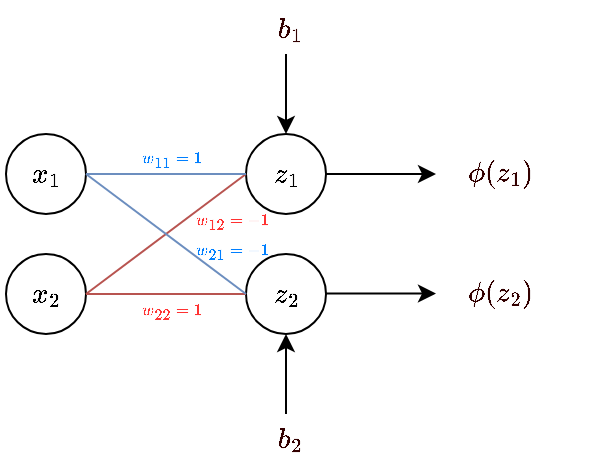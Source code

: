 <mxfile version="20.3.0" type="device"><diagram id="wkbF6VXjfGHAPDU0D_kI" name="Page-1"><mxGraphModel dx="390" dy="253" grid="1" gridSize="5" guides="1" tooltips="1" connect="1" arrows="1" fold="1" page="1" pageScale="1" pageWidth="827" pageHeight="1169" math="1" shadow="0"><root><mxCell id="0"/><mxCell id="1" parent="0"/><mxCell id="PCXg4EWl9_lfnk_bzgJr-1" value="$$x_1$$" style="ellipse;whiteSpace=wrap;html=1;aspect=fixed;" parent="1" vertex="1"><mxGeometry x="120" y="100" width="40" height="40" as="geometry"/></mxCell><mxCell id="PCXg4EWl9_lfnk_bzgJr-2" value="$$x_2$$" style="ellipse;whiteSpace=wrap;html=1;aspect=fixed;" parent="1" vertex="1"><mxGeometry x="120" y="160" width="40" height="40" as="geometry"/></mxCell><mxCell id="PCXg4EWl9_lfnk_bzgJr-3" value="$$z_1$$" style="ellipse;whiteSpace=wrap;html=1;aspect=fixed;" parent="1" vertex="1"><mxGeometry x="240" y="100" width="40" height="40" as="geometry"/></mxCell><mxCell id="PCXg4EWl9_lfnk_bzgJr-4" value="$$z_2$$" style="ellipse;whiteSpace=wrap;html=1;aspect=fixed;" parent="1" vertex="1"><mxGeometry x="240" y="160" width="40" height="40" as="geometry"/></mxCell><mxCell id="PCXg4EWl9_lfnk_bzgJr-5" value="" style="endArrow=none;html=1;rounded=0;fillColor=#f8cecc;strokeColor=#b85450;exitX=1;exitY=0.5;exitDx=0;exitDy=0;entryX=0;entryY=0.5;entryDx=0;entryDy=0;" parent="1" source="PCXg4EWl9_lfnk_bzgJr-2" target="PCXg4EWl9_lfnk_bzgJr-4" edge="1"><mxGeometry width="50" height="50" relative="1" as="geometry"><mxPoint x="240" y="225" as="sourcePoint"/><mxPoint x="290" y="175" as="targetPoint"/></mxGeometry></mxCell><mxCell id="PCXg4EWl9_lfnk_bzgJr-6" value="" style="endArrow=none;html=1;rounded=0;fillColor=#f8cecc;strokeColor=#b85450;entryX=0;entryY=0.5;entryDx=0;entryDy=0;" parent="1" target="PCXg4EWl9_lfnk_bzgJr-3" edge="1"><mxGeometry width="50" height="50" relative="1" as="geometry"><mxPoint x="160" y="180" as="sourcePoint"/><mxPoint x="245" y="185" as="targetPoint"/></mxGeometry></mxCell><mxCell id="PCXg4EWl9_lfnk_bzgJr-7" value="" style="endArrow=none;html=1;rounded=0;fillColor=#dae8fc;strokeColor=#6c8ebf;exitX=1;exitY=0.5;exitDx=0;exitDy=0;entryX=0;entryY=0.5;entryDx=0;entryDy=0;" parent="1" source="PCXg4EWl9_lfnk_bzgJr-1" target="PCXg4EWl9_lfnk_bzgJr-4" edge="1"><mxGeometry width="50" height="50" relative="1" as="geometry"><mxPoint x="240" y="225" as="sourcePoint"/><mxPoint x="290" y="175" as="targetPoint"/></mxGeometry></mxCell><mxCell id="PCXg4EWl9_lfnk_bzgJr-8" value="" style="endArrow=none;html=1;rounded=0;fillColor=#dae8fc;strokeColor=#6c8ebf;entryX=0;entryY=0.5;entryDx=0;entryDy=0;" parent="1" target="PCXg4EWl9_lfnk_bzgJr-3" edge="1"><mxGeometry width="50" height="50" relative="1" as="geometry"><mxPoint x="160" y="120" as="sourcePoint"/><mxPoint x="245" y="185" as="targetPoint"/></mxGeometry></mxCell><mxCell id="PCXg4EWl9_lfnk_bzgJr-9" value="" style="endArrow=classic;html=1;rounded=0;exitX=1;exitY=0.5;exitDx=0;exitDy=0;" parent="1" source="PCXg4EWl9_lfnk_bzgJr-3" edge="1"><mxGeometry width="50" height="50" relative="1" as="geometry"><mxPoint x="295" y="135" as="sourcePoint"/><mxPoint x="335" y="120" as="targetPoint"/></mxGeometry></mxCell><mxCell id="PCXg4EWl9_lfnk_bzgJr-10" value="" style="endArrow=classic;html=1;rounded=0;exitX=1;exitY=0.5;exitDx=0;exitDy=0;" parent="1" edge="1"><mxGeometry width="50" height="50" relative="1" as="geometry"><mxPoint x="280" y="179.76" as="sourcePoint"/><mxPoint x="335" y="179.76" as="targetPoint"/></mxGeometry></mxCell><mxCell id="PCXg4EWl9_lfnk_bzgJr-11" value="&lt;font style=&quot;font-size: 7px;&quot;&gt;$$w_{11} = 1$$&lt;/font&gt;" style="text;html=1;resizable=0;autosize=1;align=center;verticalAlign=middle;points=[];rounded=0;fontSize=7;fontColor=#007FFF;" parent="1" vertex="1"><mxGeometry x="167" y="99" width="70" height="25" as="geometry"/></mxCell><mxCell id="PCXg4EWl9_lfnk_bzgJr-12" value="&lt;font style=&quot;font-size: 7px;&quot;&gt;$$w_{21} = -1$$&lt;/font&gt;" style="text;html=1;resizable=0;autosize=1;align=center;verticalAlign=middle;points=[];rounded=0;fontSize=7;fontColor=#007FFF;" parent="1" vertex="1"><mxGeometry x="198" y="145" width="70" height="25" as="geometry"/></mxCell><mxCell id="PCXg4EWl9_lfnk_bzgJr-13" value="&lt;font style=&quot;font-size: 7px;&quot;&gt;$$w_{12} = -1$$&lt;/font&gt;" style="text;html=1;resizable=0;autosize=1;align=center;verticalAlign=middle;points=[];rounded=0;fontSize=7;fontColor=#FF3333;" parent="1" vertex="1"><mxGeometry x="198" y="130" width="70" height="25" as="geometry"/></mxCell><mxCell id="PCXg4EWl9_lfnk_bzgJr-16" value="&lt;font style=&quot;font-size: 7px;&quot;&gt;$$w_{22} = 1$$&lt;/font&gt;" style="text;html=1;resizable=0;autosize=1;align=center;verticalAlign=middle;points=[];rounded=0;fontSize=7;fontColor=#FF3333;" parent="1" vertex="1"><mxGeometry x="167" y="175" width="70" height="25" as="geometry"/></mxCell><mxCell id="PCXg4EWl9_lfnk_bzgJr-17" value="" style="endArrow=classic;html=1;rounded=0;fontSize=7;fontColor=#FF3333;entryX=0.5;entryY=1;entryDx=0;entryDy=0;" parent="1" target="PCXg4EWl9_lfnk_bzgJr-4" edge="1"><mxGeometry width="50" height="50" relative="1" as="geometry"><mxPoint x="260" y="240" as="sourcePoint"/><mxPoint x="259.76" y="205" as="targetPoint"/></mxGeometry></mxCell><mxCell id="PCXg4EWl9_lfnk_bzgJr-18" value="" style="endArrow=classic;html=1;rounded=0;fontSize=7;fontColor=#FF3333;entryX=0.5;entryY=0;entryDx=0;entryDy=0;" parent="1" target="PCXg4EWl9_lfnk_bzgJr-3" edge="1"><mxGeometry width="50" height="50" relative="1" as="geometry"><mxPoint x="260" y="60" as="sourcePoint"/><mxPoint x="279.52" y="40.0" as="targetPoint"/></mxGeometry></mxCell><mxCell id="PCXg4EWl9_lfnk_bzgJr-19" value="$$b_1$$" style="text;html=1;resizable=0;autosize=1;align=center;verticalAlign=middle;points=[];fillColor=none;strokeColor=none;rounded=0;fontSize=12;fontColor=#330000;" parent="1" vertex="1"><mxGeometry x="227" y="33" width="70" height="30" as="geometry"/></mxCell><mxCell id="PCXg4EWl9_lfnk_bzgJr-20" value="$$b_2$$" style="text;html=1;resizable=0;autosize=1;align=center;verticalAlign=middle;points=[];fillColor=none;strokeColor=none;rounded=0;fontSize=12;fontColor=#330000;" parent="1" vertex="1"><mxGeometry x="227" y="238" width="70" height="30" as="geometry"/></mxCell><mxCell id="PCXg4EWl9_lfnk_bzgJr-21" value="$$\phi(z_1)$$" style="text;html=1;resizable=0;autosize=1;align=center;verticalAlign=middle;points=[];fillColor=none;strokeColor=none;rounded=0;fontSize=12;fontColor=#330000;" parent="1" vertex="1"><mxGeometry x="319" y="105" width="95" height="30" as="geometry"/></mxCell><mxCell id="PCXg4EWl9_lfnk_bzgJr-22" value="$$\phi(z_2)$$" style="text;html=1;resizable=0;autosize=1;align=center;verticalAlign=middle;points=[];fillColor=none;strokeColor=none;rounded=0;fontSize=12;fontColor=#330000;" parent="1" vertex="1"><mxGeometry x="319" y="165" width="95" height="30" as="geometry"/></mxCell></root></mxGraphModel></diagram></mxfile>